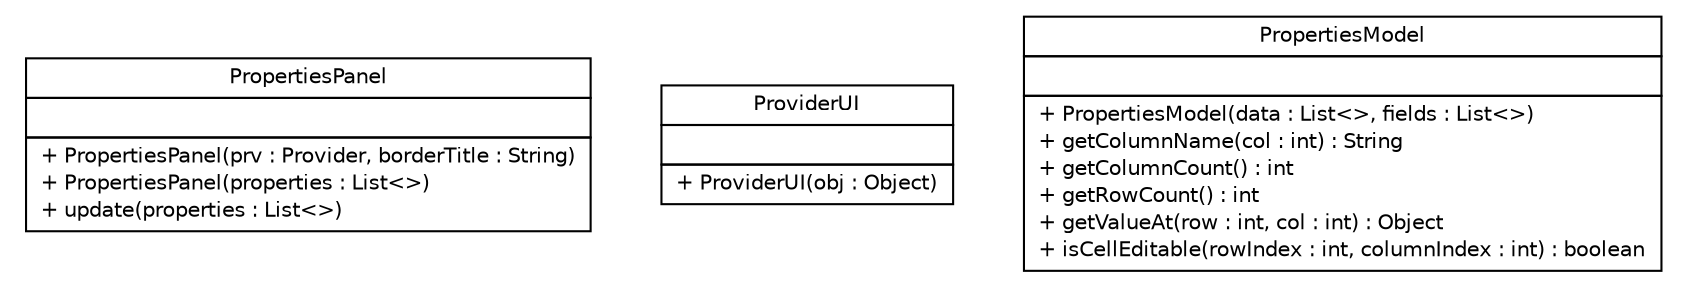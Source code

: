 #!/usr/local/bin/dot
#
# Class diagram 
# Generated by UMLGraph version R5_6 (http://www.umlgraph.org/)
#

digraph G {
	edge [fontname="Helvetica",fontsize=10,labelfontname="Helvetica",labelfontsize=10];
	node [fontname="Helvetica",fontsize=10,shape=plaintext];
	nodesep=0.25;
	ranksep=0.5;
	// sorcer.core.provider.ui.PropertiesPanel
	c70982 [label=<<table title="sorcer.core.provider.ui.PropertiesPanel" border="0" cellborder="1" cellspacing="0" cellpadding="2" port="p" href="./PropertiesPanel.html">
		<tr><td><table border="0" cellspacing="0" cellpadding="1">
<tr><td align="center" balign="center"> PropertiesPanel </td></tr>
		</table></td></tr>
		<tr><td><table border="0" cellspacing="0" cellpadding="1">
<tr><td align="left" balign="left">  </td></tr>
		</table></td></tr>
		<tr><td><table border="0" cellspacing="0" cellpadding="1">
<tr><td align="left" balign="left"> + PropertiesPanel(prv : Provider, borderTitle : String) </td></tr>
<tr><td align="left" balign="left"> + PropertiesPanel(properties : List&lt;&gt;) </td></tr>
<tr><td align="left" balign="left"> + update(properties : List&lt;&gt;) </td></tr>
		</table></td></tr>
		</table>>, URL="./PropertiesPanel.html", fontname="Helvetica", fontcolor="black", fontsize=10.0];
	// sorcer.core.provider.ui.ProviderUI
	c70983 [label=<<table title="sorcer.core.provider.ui.ProviderUI" border="0" cellborder="1" cellspacing="0" cellpadding="2" port="p" href="./ProviderUI.html">
		<tr><td><table border="0" cellspacing="0" cellpadding="1">
<tr><td align="center" balign="center"> ProviderUI </td></tr>
		</table></td></tr>
		<tr><td><table border="0" cellspacing="0" cellpadding="1">
<tr><td align="left" balign="left">  </td></tr>
		</table></td></tr>
		<tr><td><table border="0" cellspacing="0" cellpadding="1">
<tr><td align="left" balign="left"> + ProviderUI(obj : Object) </td></tr>
		</table></td></tr>
		</table>>, URL="./ProviderUI.html", fontname="Helvetica", fontcolor="black", fontsize=10.0];
	// sorcer.core.provider.ui.PropertiesModel
	c70984 [label=<<table title="sorcer.core.provider.ui.PropertiesModel" border="0" cellborder="1" cellspacing="0" cellpadding="2" port="p" href="./PropertiesModel.html">
		<tr><td><table border="0" cellspacing="0" cellpadding="1">
<tr><td align="center" balign="center"> PropertiesModel </td></tr>
		</table></td></tr>
		<tr><td><table border="0" cellspacing="0" cellpadding="1">
<tr><td align="left" balign="left">  </td></tr>
		</table></td></tr>
		<tr><td><table border="0" cellspacing="0" cellpadding="1">
<tr><td align="left" balign="left"> + PropertiesModel(data : List&lt;&gt;, fields : List&lt;&gt;) </td></tr>
<tr><td align="left" balign="left"> + getColumnName(col : int) : String </td></tr>
<tr><td align="left" balign="left"> + getColumnCount() : int </td></tr>
<tr><td align="left" balign="left"> + getRowCount() : int </td></tr>
<tr><td align="left" balign="left"> + getValueAt(row : int, col : int) : Object </td></tr>
<tr><td align="left" balign="left"> + isCellEditable(rowIndex : int, columnIndex : int) : boolean </td></tr>
		</table></td></tr>
		</table>>, URL="./PropertiesModel.html", fontname="Helvetica", fontcolor="black", fontsize=10.0];
}

